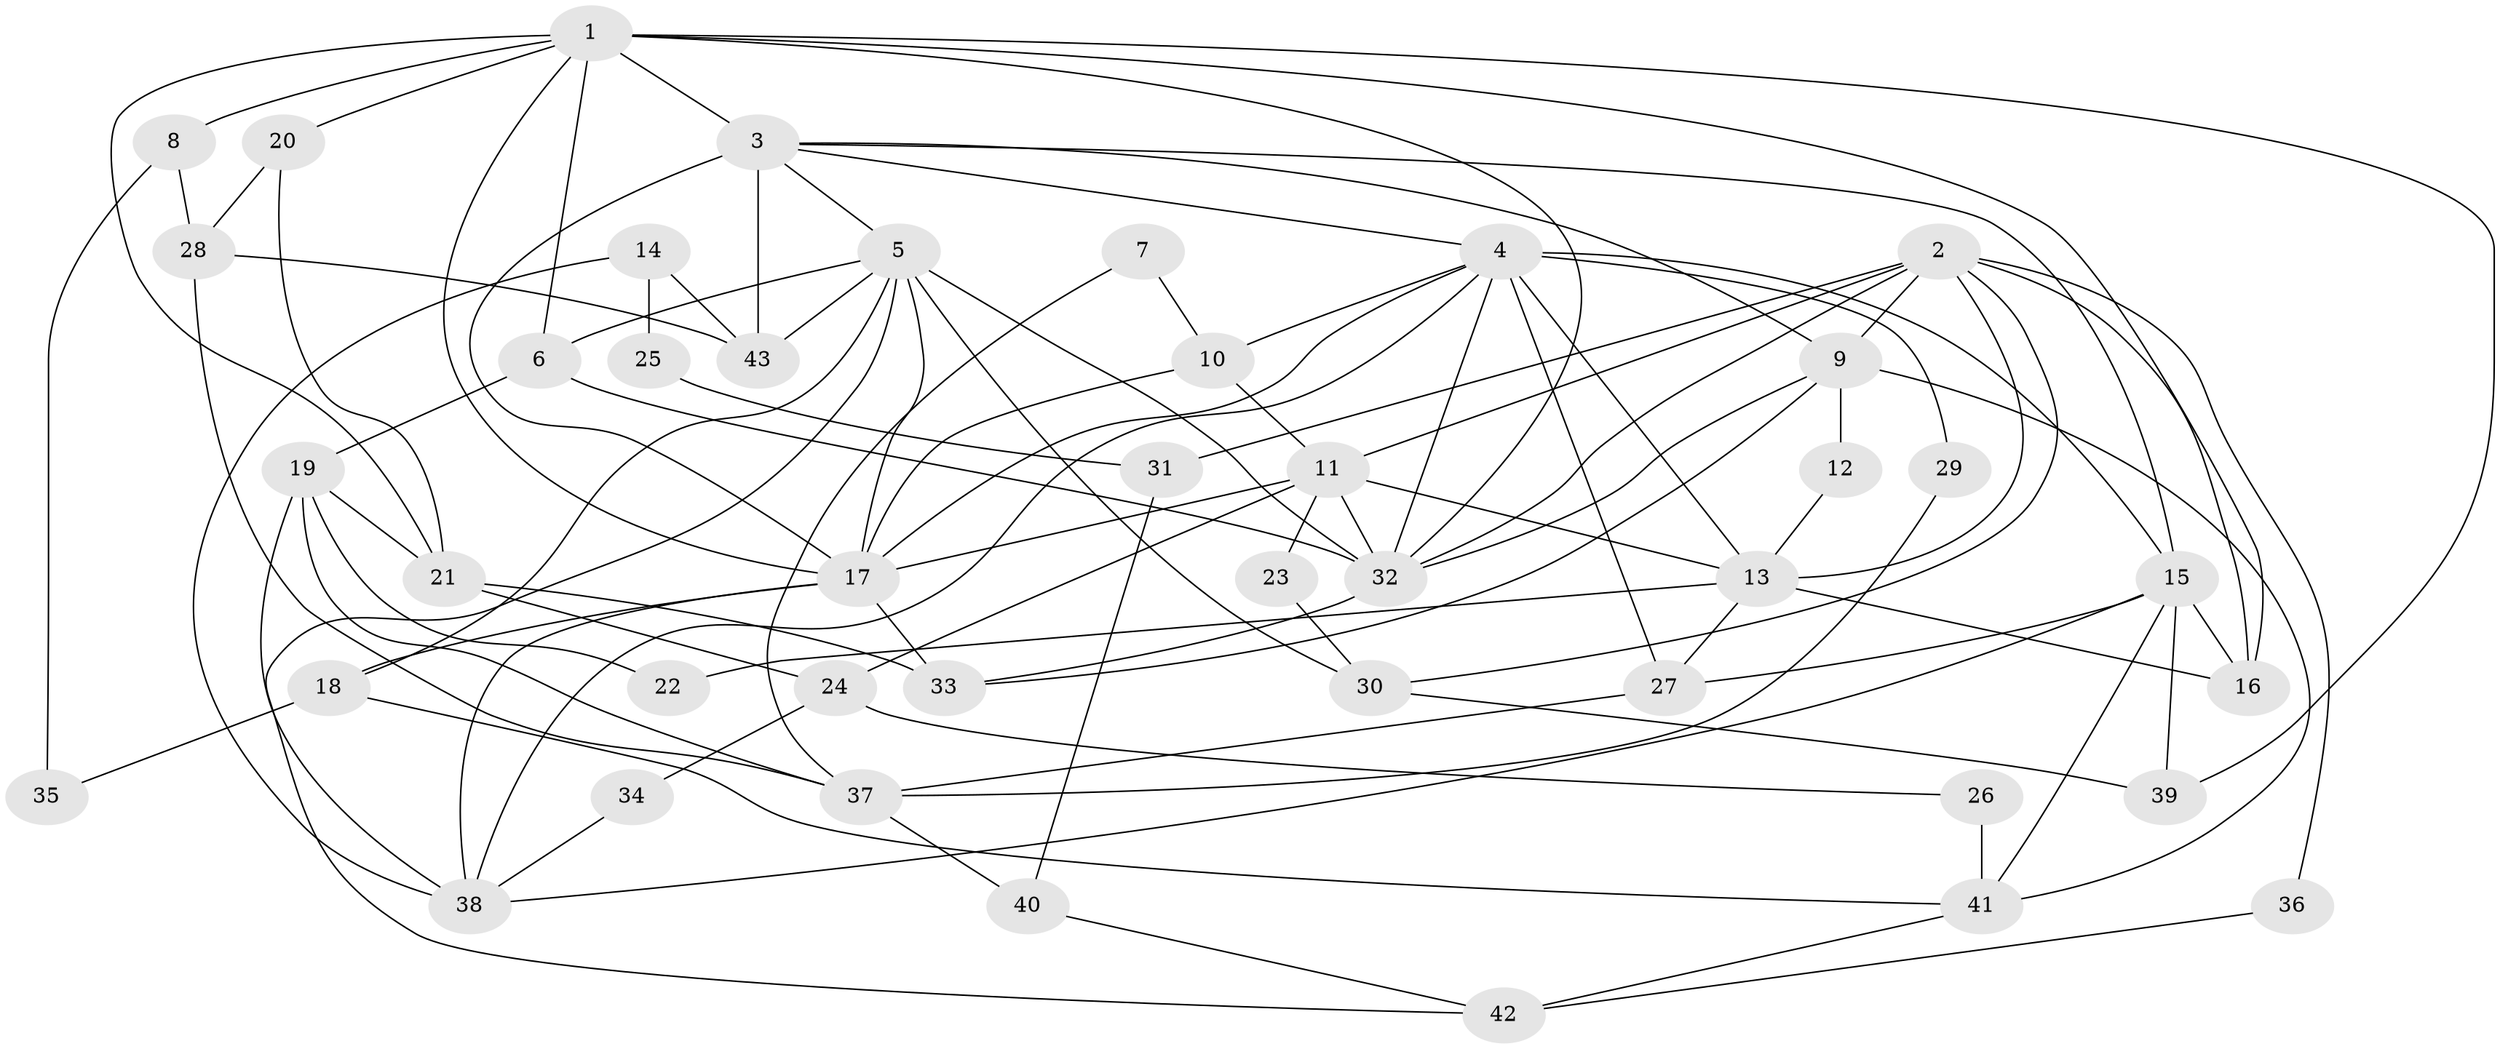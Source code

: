 // original degree distribution, {5: 0.19718309859154928, 3: 0.22535211267605634, 6: 0.09859154929577464, 4: 0.323943661971831, 2: 0.1267605633802817, 7: 0.028169014084507043}
// Generated by graph-tools (version 1.1) at 2025/50/03/04/25 22:50:46]
// undirected, 43 vertices, 97 edges
graph export_dot {
  node [color=gray90,style=filled];
  1;
  2;
  3;
  4;
  5;
  6;
  7;
  8;
  9;
  10;
  11;
  12;
  13;
  14;
  15;
  16;
  17;
  18;
  19;
  20;
  21;
  22;
  23;
  24;
  25;
  26;
  27;
  28;
  29;
  30;
  31;
  32;
  33;
  34;
  35;
  36;
  37;
  38;
  39;
  40;
  41;
  42;
  43;
  1 -- 3 [weight=2.0];
  1 -- 6 [weight=1.0];
  1 -- 8 [weight=1.0];
  1 -- 16 [weight=1.0];
  1 -- 17 [weight=1.0];
  1 -- 20 [weight=1.0];
  1 -- 21 [weight=1.0];
  1 -- 32 [weight=1.0];
  1 -- 39 [weight=1.0];
  2 -- 9 [weight=1.0];
  2 -- 11 [weight=1.0];
  2 -- 13 [weight=1.0];
  2 -- 16 [weight=2.0];
  2 -- 30 [weight=1.0];
  2 -- 31 [weight=2.0];
  2 -- 32 [weight=1.0];
  2 -- 36 [weight=1.0];
  3 -- 4 [weight=1.0];
  3 -- 5 [weight=1.0];
  3 -- 9 [weight=1.0];
  3 -- 15 [weight=1.0];
  3 -- 17 [weight=2.0];
  3 -- 43 [weight=1.0];
  4 -- 10 [weight=1.0];
  4 -- 13 [weight=3.0];
  4 -- 15 [weight=2.0];
  4 -- 17 [weight=2.0];
  4 -- 27 [weight=1.0];
  4 -- 29 [weight=1.0];
  4 -- 32 [weight=1.0];
  4 -- 38 [weight=1.0];
  5 -- 6 [weight=1.0];
  5 -- 17 [weight=1.0];
  5 -- 18 [weight=1.0];
  5 -- 30 [weight=1.0];
  5 -- 32 [weight=2.0];
  5 -- 42 [weight=1.0];
  5 -- 43 [weight=1.0];
  6 -- 19 [weight=1.0];
  6 -- 32 [weight=1.0];
  7 -- 10 [weight=1.0];
  7 -- 37 [weight=1.0];
  8 -- 28 [weight=1.0];
  8 -- 35 [weight=1.0];
  9 -- 12 [weight=1.0];
  9 -- 32 [weight=1.0];
  9 -- 33 [weight=1.0];
  9 -- 41 [weight=1.0];
  10 -- 11 [weight=1.0];
  10 -- 17 [weight=1.0];
  11 -- 13 [weight=1.0];
  11 -- 17 [weight=1.0];
  11 -- 23 [weight=1.0];
  11 -- 24 [weight=1.0];
  11 -- 32 [weight=1.0];
  12 -- 13 [weight=1.0];
  13 -- 16 [weight=1.0];
  13 -- 22 [weight=2.0];
  13 -- 27 [weight=1.0];
  14 -- 25 [weight=1.0];
  14 -- 38 [weight=1.0];
  14 -- 43 [weight=1.0];
  15 -- 16 [weight=1.0];
  15 -- 27 [weight=1.0];
  15 -- 38 [weight=1.0];
  15 -- 39 [weight=1.0];
  15 -- 41 [weight=1.0];
  17 -- 18 [weight=1.0];
  17 -- 33 [weight=2.0];
  17 -- 38 [weight=1.0];
  18 -- 35 [weight=1.0];
  18 -- 41 [weight=1.0];
  19 -- 21 [weight=1.0];
  19 -- 22 [weight=1.0];
  19 -- 37 [weight=1.0];
  19 -- 38 [weight=1.0];
  20 -- 21 [weight=1.0];
  20 -- 28 [weight=1.0];
  21 -- 24 [weight=1.0];
  21 -- 33 [weight=1.0];
  23 -- 30 [weight=1.0];
  24 -- 26 [weight=1.0];
  24 -- 34 [weight=1.0];
  25 -- 31 [weight=1.0];
  26 -- 41 [weight=1.0];
  27 -- 37 [weight=1.0];
  28 -- 37 [weight=1.0];
  28 -- 43 [weight=1.0];
  29 -- 37 [weight=1.0];
  30 -- 39 [weight=1.0];
  31 -- 40 [weight=1.0];
  32 -- 33 [weight=1.0];
  34 -- 38 [weight=1.0];
  36 -- 42 [weight=1.0];
  37 -- 40 [weight=1.0];
  40 -- 42 [weight=1.0];
  41 -- 42 [weight=1.0];
}
